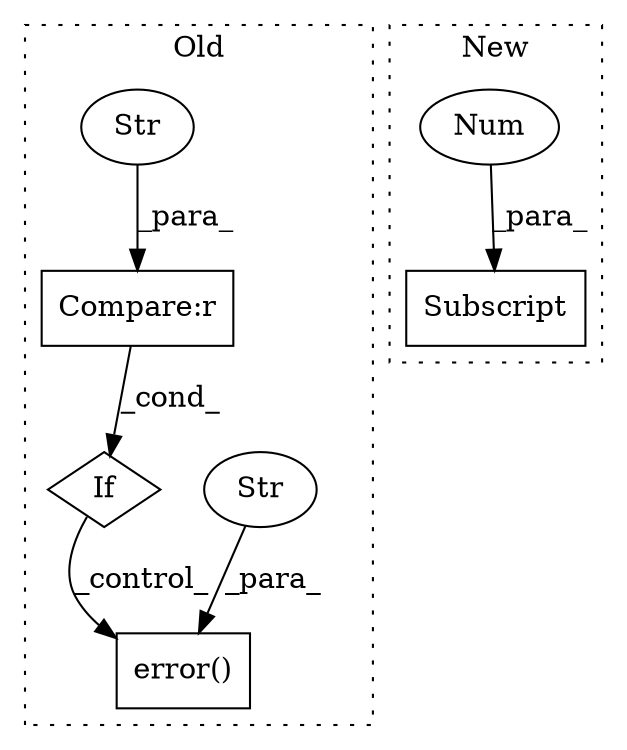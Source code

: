 digraph G {
subgraph cluster0 {
1 [label="error()" a="75" s="12910,12976" l="13,1" shape="box"];
3 [label="Str" a="66" s="12923" l="42" shape="ellipse"];
5 [label="If" a="96" s="11739" l="3" shape="diamond"];
6 [label="Compare:r" a="40" s="11742" l="34" shape="box"];
7 [label="Str" a="66" s="11742" l="19" shape="ellipse"];
label = "Old";
style="dotted";
}
subgraph cluster1 {
2 [label="Subscript" a="63" s="12990,0" l="10,0" shape="box"];
4 [label="Num" a="76" s="12998" l="1" shape="ellipse"];
label = "New";
style="dotted";
}
3 -> 1 [label="_para_"];
4 -> 2 [label="_para_"];
5 -> 1 [label="_control_"];
6 -> 5 [label="_cond_"];
7 -> 6 [label="_para_"];
}